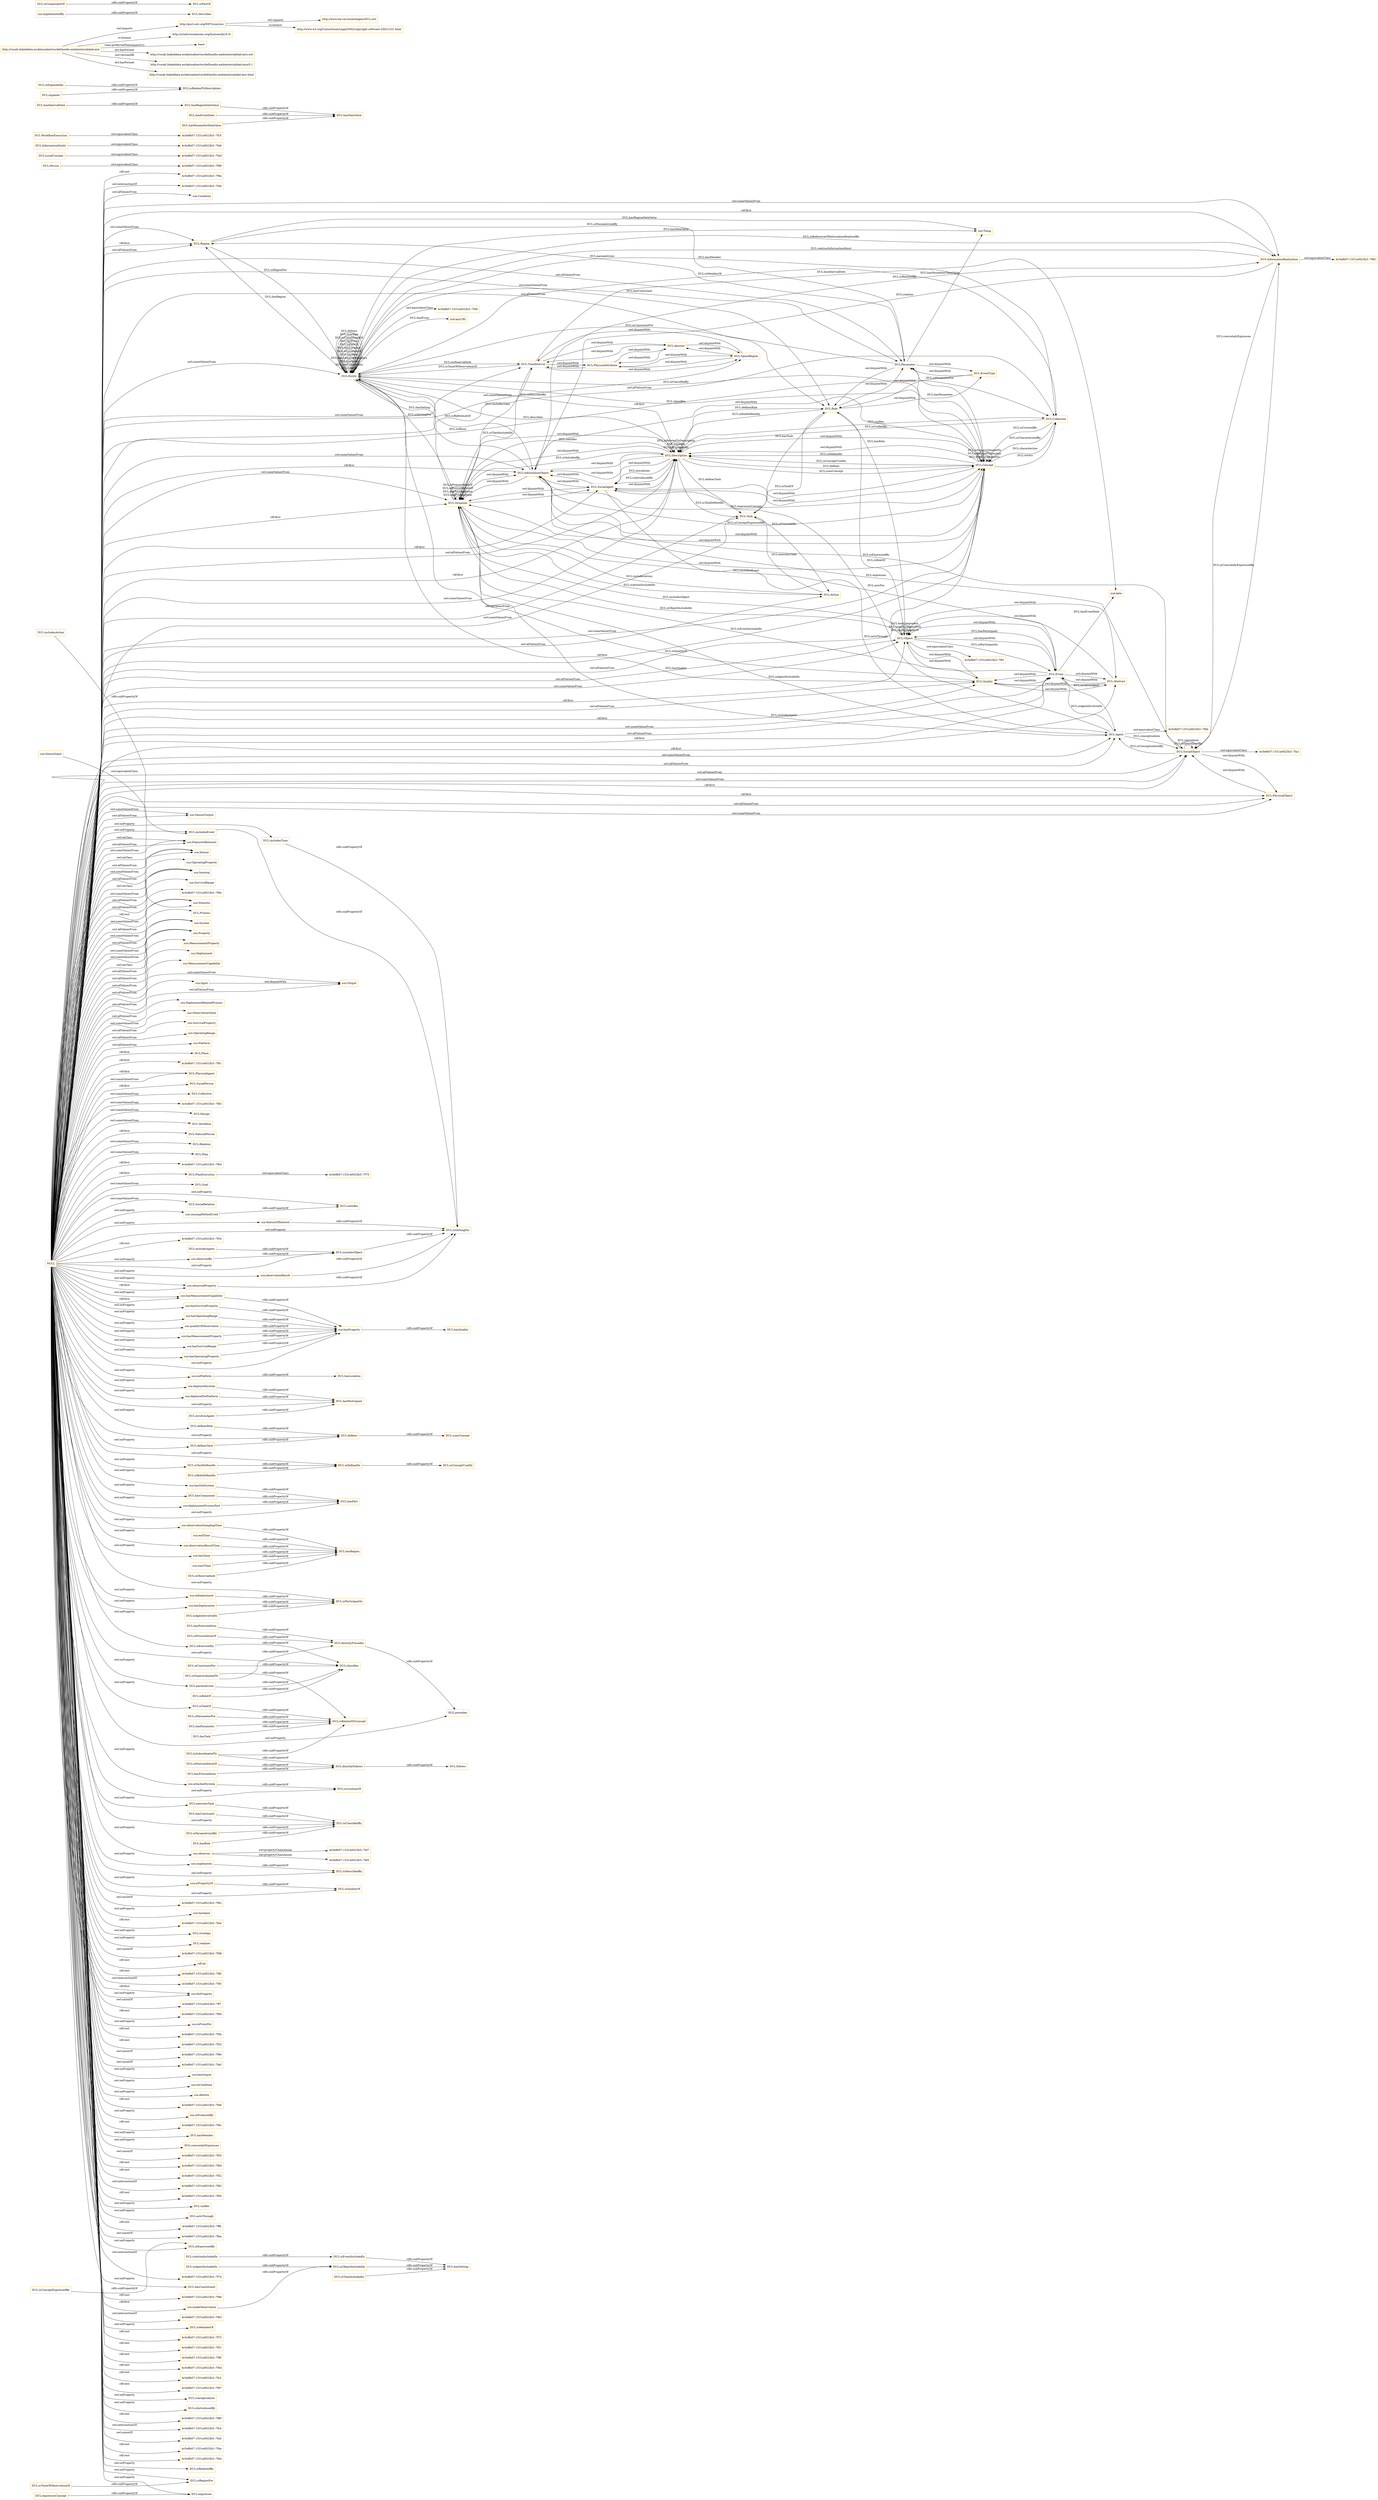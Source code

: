 digraph ar2dtool_diagram { 
rankdir=LR;
size="1501"
node [shape = rectangle, color="orange"]; "ssn:Condition" "DUL:Region" "DUL:Situation" "DUL:PhysicalObject" "ssn:SensorOutput" "DUL:Quality" "ssn:FeatureOfInterest" "ssn:Sensor" "DUL:InformationObject" "ssn:OperatingProperty" "DUL:Event" "ssn:Sensing" "DUL:Object" "ssn:SurvivalRange" "ssn:Stimulus" "DUL:Process" "ssn:System" "ssn:Property" "ssn:MeasurementProperty" "ssn:Deployment" "ssn:MeasurementCapability" "ssn:Input" "ssn:DeploymentRelatedProcess" "ssn:SensorInput" "ssn:ObservationValue" "ssn:SurvivalProperty" "ssn:OperatingRange" "ssn:Output" "ssn:Platform" "4c5e8b07:1531a0023b3:-7f75" "DUL:PhysicalAttribute" "DUL:Collection" "DUL:InformationRealization" "DUL:Person" "DUL:Entity" "DUL:Place" "4c5e8b07:1531a0023b3:-7f61" "4c5e8b07:1531a0023b3:-7f65" "DUL:Parameter" "4c5e8b07:1531a0023b3:-7fbb" "DUL:PhysicalAgent" "DUL:Abstract" "4c5e8b07:1531a0023b3:-7f4d" "DUL:Concept" "DUL:Agent" "DUL:SocialPerson" "DUL:Collective" "4c5e8b07:1531a0023b3:-7f83" "DUL:TimeInterval" "DUL:Design" "DUL:Workflow" "4c5e8b07:1531a0023b3:-7f56" "DUL:InformationEntity" "DUL:SocialObject" "DUL:LocalConcept" "DUL:NaturalPerson" "DUL:WorkflowExecution" "DUL:Role" "4c5e8b07:1531a0023b3:-7f99" "DUL:Action" "DUL:Description" "DUL:Relation" "DUL:Plan" "DUL:EventType" "4c5e8b07:1531a0023b3:-7f64" "DUL:PlanExecution" "4c5e8b07:1531a0023b3:-7fa6" "DUL:Goal" "DUL:SpaceRegion" "DUL:Amount" "DUL:Task" "4c5e8b07:1531a0023b3:-7fc5" "4c5e8b07:1531a0023b3:-7fa1" "4c5e8b07:1531a0023b3:-7f91" "DUL:SocialRelation" "DUL:SocialAgent" ; /*classes style*/
	"ssn:sensingMethodUsed" -> "DUL:satisfies" [ label = "rdfs:subPropertyOf" ];
	"DUL:hasIntervalDate" -> "DUL:hasRegionDataValue" [ label = "rdfs:subPropertyOf" ];
	"DUL:Abstract" -> "DUL:Object" [ label = "owl:disjointWith" ];
	"DUL:Abstract" -> "DUL:Event" [ label = "owl:disjointWith" ];
	"DUL:Abstract" -> "DUL:Quality" [ label = "owl:disjointWith" ];
	"DUL:Description" -> "DUL:Situation" [ label = "owl:disjointWith" ];
	"DUL:Description" -> "DUL:Concept" [ label = "owl:disjointWith" ];
	"DUL:Description" -> "DUL:SocialAgent" [ label = "owl:disjointWith" ];
	"DUL:Description" -> "DUL:InformationObject" [ label = "owl:disjointWith" ];
	"DUL:includesObject" -> "DUL:isSettingFor" [ label = "rdfs:subPropertyOf" ];
	"DUL:hasParameter" -> "DUL:isRelatedToConcept" [ label = "rdfs:subPropertyOf" ];
	"ssn:hasMeasurementCapability" -> "ssn:hasProperty" [ label = "rdfs:subPropertyOf" ];
	"DUL:SpaceRegion" -> "DUL:TimeInterval" [ label = "owl:disjointWith" ];
	"DUL:SpaceRegion" -> "DUL:Amount" [ label = "owl:disjointWith" ];
	"DUL:SpaceRegion" -> "DUL:PhysicalAttribute" [ label = "owl:disjointWith" ];
	"DUL:includesAction" -> "DUL:includesEvent" [ label = "rdfs:subPropertyOf" ];
	"DUL:hasPrecondition" -> "DUL:directlyFollows" [ label = "rdfs:subPropertyOf" ];
	"ssn:onPlatform" -> "DUL:hasLocation" [ label = "rdfs:subPropertyOf" ];
	"DUL:isPreconditionOf" -> "DUL:directlyPrecedes" [ label = "rdfs:subPropertyOf" ];
	"DUL:isTimeIncludedIn" -> "DUL:hasSetting" [ label = "rdfs:subPropertyOf" ];
	"ssn:observedBy" -> "DUL:includesObject" [ label = "rdfs:subPropertyOf" ];
	"ssn:Input" -> "ssn:Output" [ label = "owl:disjointWith" ];
	"ssn:deployedOnPlatform" -> "DUL:hasParticipant" [ label = "rdfs:subPropertyOf" ];
	"DUL:WorkflowExecution" -> "4c5e8b07:1531a0023b3:-7fc5" [ label = "owl:equivalentClass" ];
	"DUL:isActionIncludedIn" -> "DUL:isEventIncludedIn" [ label = "rdfs:subPropertyOf" ];
	"DUL:Parameter" -> "DUL:EventType" [ label = "owl:disjointWith" ];
	"DUL:Parameter" -> "DUL:Role" [ label = "owl:disjointWith" ];
	"ssn:observationResult" -> "DUL:isSettingFor" [ label = "rdfs:subPropertyOf" ];
	"DUL:isPostconditionOf" -> "DUL:directlyFollows" [ label = "rdfs:subPropertyOf" ];
	"DUL:definesTask" -> "DUL:defines" [ label = "rdfs:subPropertyOf" ];
	"DUL:isTaskDefinedIn" -> "DUL:isDefinedIn" [ label = "rdfs:subPropertyOf" ];
	"DUL:isExpandedIn" -> "DUL:isRelatedToDescription" [ label = "rdfs:subPropertyOf" ];
	"DUL:isSuperordinatedTo" -> "DUL:directlyPrecedes" [ label = "rdfs:subPropertyOf" ];
	"DUL:isSuperordinatedTo" -> "DUL:isRelatedToConcept" [ label = "rdfs:subPropertyOf" ];
	"ssn:hasSubSystem" -> "DUL:hasPart" [ label = "rdfs:subPropertyOf" ];
	"DUL:isTimeOfObservationOf" -> "DUL:isRegionFor" [ label = "rdfs:subPropertyOf" ];
	"ssn:observedProperty" -> "DUL:isSettingFor" [ label = "rdfs:subPropertyOf" ];
	"DUL:PhysicalObject" -> "DUL:SocialObject" [ label = "owl:disjointWith" ];
	"DUL:directlyFollows" -> "DUL:follows" [ label = "rdfs:subPropertyOf" ];
	"DUL:includesAgent" -> "DUL:includesObject" [ label = "rdfs:subPropertyOf" ];
	"http://vocab.linkeddata.es/datosabiertos/def/medio-ambiente/calidad-aire" -> "http://purl.oclc.org/NET/ssnx/ssn" [ label = "owl:imports" ];
	"http://vocab.linkeddata.es/datosabiertos/def/medio-ambiente/calidad-aire" -> "http://creativecommons.org/licenses/by/4.0/" [ label = "cc:license" ];
	"http://vocab.linkeddata.es/datosabiertos/def/medio-ambiente/calidad-aire" -> "base:" [ label = "vann:preferredNamespaceUri" ];
	"http://vocab.linkeddata.es/datosabiertos/def/medio-ambiente/calidad-aire" -> "http://vocab.linkeddata.es/datosabiertos/def/medio-ambiente/calidad-aire.owl" [ label = "dct:hasFormat" ];
	"http://vocab.linkeddata.es/datosabiertos/def/medio-ambiente/calidad-aire" -> "http://vocab.linkeddata.es/datosabiertos/def/medio-ambiente/calidad-aire/0.1" [ label = "owl:versionIRI" ];
	"http://vocab.linkeddata.es/datosabiertos/def/medio-ambiente/calidad-aire" -> "http://vocab.linkeddata.es/datosabiertos/def/medio-ambiente/calidad-aire.html" [ label = "dct:hasFormat" ];
	"ssn:observationSamplingTime" -> "DUL:hasRegion" [ label = "rdfs:subPropertyOf" ];
	"DUL:isObservableAt" -> "DUL:hasRegion" [ label = "rdfs:subPropertyOf" ];
	"DUL:EventType" -> "DUL:Role" [ label = "owl:disjointWith" ];
	"DUL:EventType" -> "DUL:Parameter" [ label = "owl:disjointWith" ];
	"ssn:endTime" -> "DUL:hasRegion" [ label = "rdfs:subPropertyOf" ];
	"DUL:Event" -> "DUL:Abstract" [ label = "owl:disjointWith" ];
	"DUL:Event" -> "DUL:Quality" [ label = "owl:disjointWith" ];
	"DUL:Event" -> "DUL:Object" [ label = "owl:disjointWith" ];
	"ssn:inDeployment" -> "DUL:isParticipantIn" [ label = "rdfs:subPropertyOf" ];
	"ssn:observationResultTime" -> "DUL:hasRegion" [ label = "rdfs:subPropertyOf" ];
	"ssn:hasDeployment" -> "DUL:isParticipantIn" [ label = "rdfs:subPropertyOf" ];
	"DUL:isEventIncludedIn" -> "DUL:hasSetting" [ label = "rdfs:subPropertyOf" ];
	"ssn:hasSurvivalProperty" -> "ssn:hasProperty" [ label = "rdfs:subPropertyOf" ];
	"DUL:Object" -> "DUL:Quality" [ label = "owl:disjointWith" ];
	"DUL:Object" -> "DUL:Abstract" [ label = "owl:disjointWith" ];
	"DUL:Object" -> "DUL:Event" [ label = "owl:disjointWith" ];
	"DUL:Object" -> "4c5e8b07:1531a0023b3:-7f91" [ label = "owl:equivalentClass" ];
	"DUL:hasComponent" -> "DUL:hasPart" [ label = "rdfs:subPropertyOf" ];
	"DUL:isConstraintFor" -> "DUL:classifies" [ label = "rdfs:subPropertyOf" ];
	"DUL:parametrizes" -> "DUL:classifies" [ label = "rdfs:subPropertyOf" ];
	"DUL:Quality" -> "DUL:Object" [ label = "owl:disjointWith" ];
	"DUL:Quality" -> "DUL:Event" [ label = "owl:disjointWith" ];
	"DUL:Quality" -> "DUL:Abstract" [ label = "owl:disjointWith" ];
	"DUL:isExecutedIn" -> "DUL:classifies" [ label = "rdfs:subPropertyOf" ];
	"ssn:hasOperatingRange" -> "ssn:hasProperty" [ label = "rdfs:subPropertyOf" ];
	"DUL:isObjectIncludedIn" -> "DUL:hasSetting" [ label = "rdfs:subPropertyOf" ];
	"DUL:isRoleDefinedIn" -> "DUL:isDefinedIn" [ label = "rdfs:subPropertyOf" ];
	"DUL:PhysicalAttribute" -> "DUL:Amount" [ label = "owl:disjointWith" ];
	"DUL:PhysicalAttribute" -> "DUL:TimeInterval" [ label = "owl:disjointWith" ];
	"DUL:PhysicalAttribute" -> "DUL:SpaceRegion" [ label = "owl:disjointWith" ];
	"DUL:hasEventDate" -> "DUL:hasDataValue" [ label = "rdfs:subPropertyOf" ];
	"DUL:Entity" -> "4c5e8b07:1531a0023b3:-7f56" [ label = "owl:equivalentClass" ];
	"ssn:deploymentProcessPart" -> "DUL:hasPart" [ label = "rdfs:subPropertyOf" ];
	"DUL:Role" -> "DUL:EventType" [ label = "owl:disjointWith" ];
	"DUL:Role" -> "DUL:Parameter" [ label = "owl:disjointWith" ];
	"DUL:hasParameterDataValue" -> "DUL:hasDataValue" [ label = "rdfs:subPropertyOf" ];
	"DUL:Amount" -> "DUL:TimeInterval" [ label = "owl:disjointWith" ];
	"DUL:Amount" -> "DUL:PhysicalAttribute" [ label = "owl:disjointWith" ];
	"DUL:Amount" -> "DUL:SpaceRegion" [ label = "owl:disjointWith" ];
	"DUL:InformationObject" -> "DUL:Situation" [ label = "owl:disjointWith" ];
	"DUL:InformationObject" -> "DUL:SocialAgent" [ label = "owl:disjointWith" ];
	"DUL:InformationObject" -> "DUL:Concept" [ label = "owl:disjointWith" ];
	"DUL:InformationObject" -> "DUL:Description" [ label = "owl:disjointWith" ];
	"DUL:expressesConcept" -> "DUL:expresses" [ label = "rdfs:subPropertyOf" ];
	"DUL:directlyPrecedes" -> "DUL:precedes" [ label = "rdfs:subPropertyOf" ];
	"DUL:Situation" -> "DUL:SocialAgent" [ label = "owl:disjointWith" ];
	"DUL:Situation" -> "DUL:Concept" [ label = "owl:disjointWith" ];
	"DUL:Situation" -> "DUL:InformationObject" [ label = "owl:disjointWith" ];
	"DUL:Situation" -> "DUL:Description" [ label = "owl:disjointWith" ];
	"ssn:attachedSystem" -> "DUL:isLocationOf" [ label = "rdfs:subPropertyOf" ];
	"ssn:qualityOfObservation" -> "ssn:hasProperty" [ label = "rdfs:subPropertyOf" ];
	"http://purl.oclc.org/NET/ssnx/ssn" -> "http://www.loa-cnr.it/ontologies/DUL.owl" [ label = "owl:imports" ];
	"http://purl.oclc.org/NET/ssnx/ssn" -> "http://www.w3.org/Consortium/Legal/2002/copyright-software-20021231.html" [ label = "cc:license" ];
	"ssn:implementedBy" -> "DUL:describes" [ label = "rdfs:subPropertyOf" ];
	"DUL:InformationEntity" -> "4c5e8b07:1531a0023b3:-7fa6" [ label = "owl:equivalentClass" ];
	"DUL:isAgentIncludedIn" -> "DUL:isObjectIncludedIn" [ label = "rdfs:subPropertyOf" ];
	"DUL:includesEvent" -> "DUL:isSettingFor" [ label = "rdfs:subPropertyOf" ];
	"DUL:PlanExecution" -> "4c5e8b07:1531a0023b3:-7f75" [ label = "owl:equivalentClass" ];
	"DUL:includesTime" -> "DUL:isSettingFor" [ label = "rdfs:subPropertyOf" ];
	"DUL:Concept" -> "DUL:Situation" [ label = "owl:disjointWith" ];
	"DUL:Concept" -> "DUL:InformationObject" [ label = "owl:disjointWith" ];
	"DUL:Concept" -> "DUL:SocialAgent" [ label = "owl:disjointWith" ];
	"DUL:Concept" -> "DUL:Description" [ label = "owl:disjointWith" ];
	"ssn:observes" -> "4c5e8b07:1531a0023b3:-7fd5" [ label = "owl:propertyChainAxiom" ];
	"ssn:observes" -> "4c5e8b07:1531a0023b3:-7fd7" [ label = "owl:propertyChainAxiom" ];
	"DUL:SocialAgent" -> "DUL:Situation" [ label = "owl:disjointWith" ];
	"DUL:SocialAgent" -> "DUL:Description" [ label = "owl:disjointWith" ];
	"DUL:SocialAgent" -> "DUL:Concept" [ label = "owl:disjointWith" ];
	"DUL:SocialAgent" -> "DUL:InformationObject" [ label = "owl:disjointWith" ];
	"DUL:isSubordinatedTo" -> "DUL:directlyFollows" [ label = "rdfs:subPropertyOf" ];
	"DUL:isSubordinatedTo" -> "DUL:isRelatedToConcept" [ label = "rdfs:subPropertyOf" ];
	"ssn:hasMeasurementProperty" -> "ssn:hasProperty" [ label = "rdfs:subPropertyOf" ];
	"ssn:SensorInput" -> "ssn:Stimulus" [ label = "owl:equivalentClass" ];
	"DUL:isDefinedIn" -> "DUL:isConceptUsedIn" [ label = "rdfs:subPropertyOf" ];
	"ssn:hasSurvivalRange" -> "ssn:hasProperty" [ label = "rdfs:subPropertyOf" ];
	"ssn:hasValue" -> "DUL:hasRegion" [ label = "rdfs:subPropertyOf" ];
	"ssn:featureOfInterest" -> "DUL:isSettingFor" [ label = "rdfs:subPropertyOf" ];
	"DUL:executesTask" -> "DUL:isClassifiedBy" [ label = "rdfs:subPropertyOf" ];
	"DUL:hasTask" -> "DUL:isRelatedToConcept" [ label = "rdfs:subPropertyOf" ];
	"DUL:TimeInterval" -> "DUL:Amount" [ label = "owl:disjointWith" ];
	"DUL:TimeInterval" -> "DUL:PhysicalAttribute" [ label = "owl:disjointWith" ];
	"DUL:TimeInterval" -> "DUL:SpaceRegion" [ label = "owl:disjointWith" ];
	"DUL:isParametrizedBy" -> "DUL:isClassifiedBy" [ label = "rdfs:subPropertyOf" ];
	"DUL:hasRegionDataValue" -> "DUL:hasDataValue" [ label = "rdfs:subPropertyOf" ];
	"ssn:hasProperty" -> "DUL:hasQuality" [ label = "rdfs:subPropertyOf" ];
	"ssn:startTime" -> "DUL:hasRegion" [ label = "rdfs:subPropertyOf" ];
	"DUL:hasRole" -> "DUL:isClassifiedBy" [ label = "rdfs:subPropertyOf" ];
	"DUL:LocalConcept" -> "4c5e8b07:1531a0023b3:-7f4d" [ label = "owl:equivalentClass" ];
	"DUL:isTaskOf" -> "DUL:isRelatedToConcept" [ label = "rdfs:subPropertyOf" ];
	"ssn:hasOperatingProperty" -> "ssn:hasProperty" [ label = "rdfs:subPropertyOf" ];
	"DUL:Person" -> "4c5e8b07:1531a0023b3:-7f99" [ label = "owl:equivalentClass" ];
	"DUL:definesRole" -> "DUL:defines" [ label = "rdfs:subPropertyOf" ];
	"DUL:isRoleOf" -> "DUL:classifies" [ label = "rdfs:subPropertyOf" ];
	"DUL:SocialObject" -> "4c5e8b07:1531a0023b3:-7fa1" [ label = "owl:equivalentClass" ];
	"DUL:SocialObject" -> "DUL:PhysicalObject" [ label = "owl:disjointWith" ];
	"ssn:implements" -> "DUL:isDescribedBy" [ label = "rdfs:subPropertyOf" ];
	"ssn:isPropertyOf" -> "DUL:isQualityOf" [ label = "rdfs:subPropertyOf" ];
	"DUL:defines" -> "DUL:usesConcept" [ label = "rdfs:subPropertyOf" ];
	"DUL:isComponentOf" -> "DUL:isPartOf" [ label = "rdfs:subPropertyOf" ];
	"NULL" -> "DUL:Agent" [ label = "owl:someValuesFrom" ];
	"NULL" -> "4c5e8b07:1531a0023b3:-7f62" [ label = "owl:unionOf" ];
	"NULL" -> "DUL:hasPart" [ label = "owl:onProperty" ];
	"NULL" -> "ssn:hasInput" [ label = "owl:onProperty" ];
	"NULL" -> "4c5e8b07:1531a0023b3:-7fa4" [ label = "rdf:rest" ];
	"NULL" -> "DUL:overlaps" [ label = "owl:onProperty" ];
	"NULL" -> "DUL:Event" [ label = "owl:someValuesFrom" ];
	"NULL" -> "ssn:hasSubSystem" [ label = "owl:onProperty" ];
	"NULL" -> "DUL:realizes" [ label = "owl:onProperty" ];
	"NULL" -> "4c5e8b07:1531a0023b3:-7f98" [ label = "owl:unionOf" ];
	"NULL" -> "DUL:Collection" [ label = "rdf:first" ];
	"NULL" -> "DUL:Concept" [ label = "owl:allValuesFrom" ];
	"NULL" -> "DUL:precedes" [ label = "owl:onProperty" ];
	"NULL" -> "DUL:Task" [ label = "owl:allValuesFrom" ];
	"NULL" -> "DUL:Description" [ label = "owl:someValuesFrom" ];
	"NULL" -> "rdf:nil" [ label = "rdf:rest" ];
	"NULL" -> "DUL:isParticipantIn" [ label = "owl:onProperty" ];
	"NULL" -> "ssn:inDeployment" [ label = "owl:onProperty" ];
	"NULL" -> "ssn:Input" [ label = "owl:allValuesFrom" ];
	"NULL" -> "ssn:FeatureOfInterest" [ label = "owl:someValuesFrom" ];
	"NULL" -> "DUL:SocialRelation" [ label = "owl:someValuesFrom" ];
	"NULL" -> "DUL:Relation" [ label = "owl:someValuesFrom" ];
	"NULL" -> "ssn:Sensing" [ label = "owl:allValuesFrom" ];
	"NULL" -> "4c5e8b07:1531a0023b3:-7f8f" [ label = "rdf:rest" ];
	"NULL" -> "4c5e8b07:1531a0023b3:-7f5f" [ label = "owl:intersectionOf" ];
	"NULL" -> "ssn:forProperty" [ label = "rdf:first" ];
	"NULL" -> "DUL:isLocationOf" [ label = "owl:onProperty" ];
	"NULL" -> "DUL:hasParticipant" [ label = "owl:onProperty" ];
	"NULL" -> "4c5e8b07:1531a0023b3:-7ff7" [ label = "owl:unionOf" ];
	"NULL" -> "DUL:isQualityOf" [ label = "owl:onProperty" ];
	"NULL" -> "ssn:hasProperty" [ label = "owl:onProperty" ];
	"NULL" -> "ssn:Sensing" [ label = "owl:onClass" ];
	"NULL" -> "4c5e8b07:1531a0023b3:-7f9d" [ label = "rdf:rest" ];
	"NULL" -> "ssn:Property" [ label = "owl:allValuesFrom" ];
	"NULL" -> "ssn:Stimulus" [ label = "owl:someValuesFrom" ];
	"NULL" -> "ssn:isProxyFor" [ label = "owl:onProperty" ];
	"NULL" -> "DUL:Description" [ label = "owl:allValuesFrom" ];
	"NULL" -> "4c5e8b07:1531a0023b3:-7f5b" [ label = "rdf:rest" ];
	"NULL" -> "ssn:sensingMethodUsed" [ label = "owl:onProperty" ];
	"NULL" -> "ssn:observationSamplingTime" [ label = "owl:onProperty" ];
	"NULL" -> "4c5e8b07:1531a0023b3:-7f53" [ label = "rdf:rest" ];
	"NULL" -> "DUL:Abstract" [ label = "rdf:first" ];
	"NULL" -> "DUL:InformationObject" [ label = "rdf:first" ];
	"NULL" -> "ssn:forProperty" [ label = "owl:onProperty" ];
	"NULL" -> "ssn:SensorOutput" [ label = "owl:allValuesFrom" ];
	"NULL" -> "DUL:Process" [ label = "owl:someValuesFrom" ];
	"NULL" -> "DUL:Object" [ label = "owl:allValuesFrom" ];
	"NULL" -> "4c5e8b07:1531a0023b3:-7f90" [ label = "owl:unionOf" ];
	"NULL" -> "ssn:FeatureOfInterest" [ label = "owl:onClass" ];
	"NULL" -> "4c5e8b07:1531a0023b3:-7fa0" [ label = "owl:unionOf" ];
	"NULL" -> "DUL:InformationObject" [ label = "owl:someValuesFrom" ];
	"NULL" -> "DUL:PlanExecution" [ label = "rdf:first" ];
	"NULL" -> "DUL:Concept" [ label = "owl:someValuesFrom" ];
	"NULL" -> "ssn:hasMeasurementProperty" [ label = "owl:onProperty" ];
	"NULL" -> "ssn:featureOfInterest" [ label = "owl:onProperty" ];
	"NULL" -> "ssn:Sensor" [ label = "owl:someValuesFrom" ];
	"NULL" -> "ssn:deployedSystem" [ label = "owl:onProperty" ];
	"NULL" -> "DUL:NaturalPerson" [ label = "rdf:first" ];
	"NULL" -> "ssn:observedProperty" [ label = "owl:onProperty" ];
	"NULL" -> "DUL:defines" [ label = "owl:onProperty" ];
	"NULL" -> "4c5e8b07:1531a0023b3:-7f83" [ label = "owl:someValuesFrom" ];
	"NULL" -> "4c5e8b07:1531a0023b3:-7f61" [ label = "rdf:first" ];
	"NULL" -> "DUL:Event" [ label = "owl:allValuesFrom" ];
	"NULL" -> "DUL:Event" [ label = "rdf:first" ];
	"NULL" -> "ssn:hasOperatingRange" [ label = "owl:onProperty" ];
	"NULL" -> "DUL:Object" [ label = "owl:someValuesFrom" ];
	"NULL" -> "DUL:Action" [ label = "owl:allValuesFrom" ];
	"NULL" -> "DUL:SpaceRegion" [ label = "owl:someValuesFrom" ];
	"NULL" -> "ssn:hasOutput" [ label = "owl:onProperty" ];
	"NULL" -> "ssn:inCondition" [ label = "owl:onProperty" ];
	"NULL" -> "DUL:Agent" [ label = "owl:allValuesFrom" ];
	"NULL" -> "ssn:detects" [ label = "owl:onProperty" ];
	"NULL" -> "DUL:includesEvent" [ label = "owl:onProperty" ];
	"NULL" -> "DUL:SocialObject" [ label = "owl:someValuesFrom" ];
	"NULL" -> "4c5e8b07:1531a0023b3:-7fd6" [ label = "rdf:rest" ];
	"NULL" -> "ssn:Property" [ label = "owl:someValuesFrom" ];
	"NULL" -> "ssn:isProducedBy" [ label = "owl:onProperty" ];
	"NULL" -> "ssn:implements" [ label = "owl:onProperty" ];
	"NULL" -> "ssn:hasOperatingProperty" [ label = "owl:onProperty" ];
	"NULL" -> "4c5e8b07:1531a0023b3:-7f9c" [ label = "rdf:rest" ];
	"NULL" -> "ssn:qualityOfObservation" [ label = "owl:onProperty" ];
	"NULL" -> "DUL:hasMember" [ label = "owl:onProperty" ];
	"NULL" -> "DUL:executesTask" [ label = "owl:onProperty" ];
	"NULL" -> "DUL:concretelyExpresses" [ label = "owl:onProperty" ];
	"NULL" -> "4c5e8b07:1531a0023b3:-7f55" [ label = "owl:unionOf" ];
	"NULL" -> "4c5e8b07:1531a0023b3:-7fb9" [ label = "rdf:rest" ];
	"NULL" -> "DUL:SocialAgent" [ label = "rdf:first" ];
	"NULL" -> "DUL:isRegionFor" [ label = "owl:onProperty" ];
	"NULL" -> "4c5e8b07:1531a0023b3:-7f52" [ label = "rdf:rest" ];
	"NULL" -> "DUL:isTaskDefinedIn" [ label = "owl:onProperty" ];
	"NULL" -> "DUL:expresses" [ label = "owl:onProperty" ];
	"NULL" -> "ssn:deploymentProcessPart" [ label = "owl:onProperty" ];
	"NULL" -> "DUL:Place" [ label = "rdf:first" ];
	"NULL" -> "ssn:deployedOnPlatform" [ label = "owl:onProperty" ];
	"NULL" -> "ssn:System" [ label = "owl:allValuesFrom" ];
	"NULL" -> "DUL:SocialPerson" [ label = "rdf:first" ];
	"NULL" -> "ssn:SurvivalRange" [ label = "owl:allValuesFrom" ];
	"NULL" -> "ssn:hasSurvivalRange" [ label = "owl:onProperty" ];
	"NULL" -> "ssn:Output" [ label = "owl:allValuesFrom" ];
	"NULL" -> "4c5e8b07:1531a0023b3:-7f82" [ label = "owl:intersectionOf" ];
	"NULL" -> "ssn:Platform" [ label = "owl:allValuesFrom" ];
	"NULL" -> "ssn:OperatingRange" [ label = "owl:allValuesFrom" ];
	"NULL" -> "DUL:classifies" [ label = "owl:onProperty" ];
	"NULL" -> "4c5e8b07:1531a0023b3:-7f60" [ label = "rdf:rest" ];
	"NULL" -> "ssn:hasMeasurementCapability" [ label = "owl:onProperty" ];
	"NULL" -> "DUL:definesRole" [ label = "owl:onProperty" ];
	"NULL" -> "ssn:MeasurementProperty" [ label = "owl:allValuesFrom" ];
	"NULL" -> "DUL:isExecutedIn" [ label = "owl:onProperty" ];
	"NULL" -> "ssn:observedBy" [ label = "owl:onProperty" ];
	"NULL" -> "DUL:SocialObject" [ label = "rdf:first" ];
	"NULL" -> "DUL:Plan" [ label = "owl:someValuesFrom" ];
	"NULL" -> "DUL:Description" [ label = "rdf:first" ];
	"NULL" -> "DUL:PhysicalObject" [ label = "owl:allValuesFrom" ];
	"NULL" -> "DUL:unifies" [ label = "owl:onProperty" ];
	"NULL" -> "DUL:Concept" [ label = "rdf:first" ];
	"NULL" -> "DUL:Region" [ label = "rdf:first" ];
	"NULL" -> "ssn:SensorOutput" [ label = "owl:someValuesFrom" ];
	"NULL" -> "DUL:actsThrough" [ label = "owl:onProperty" ];
	"NULL" -> "DUL:hasComponent" [ label = "owl:onProperty" ];
	"NULL" -> "DUL:Collective" [ label = "owl:someValuesFrom" ];
	"NULL" -> "4c5e8b07:1531a0023b3:-7ff6" [ label = "rdf:rest" ];
	"NULL" -> "4c5e8b07:1531a0023b3:-7fba" [ label = "owl:unionOf" ];
	"NULL" -> "4c5e8b07:1531a0023b3:-7f74" [ label = "owl:intersectionOf" ];
	"NULL" -> "ssn:observedProperty" [ label = "rdf:first" ];
	"NULL" -> "DUL:hasConstituent" [ label = "owl:onProperty" ];
	"NULL" -> "DUL:Workflow" [ label = "owl:someValuesFrom" ];
	"NULL" -> "ssn:observationResultTime" [ label = "owl:onProperty" ];
	"NULL" -> "DUL:isClassifiedBy" [ label = "owl:onProperty" ];
	"NULL" -> "DUL:Quality" [ label = "rdf:first" ];
	"NULL" -> "4c5e8b07:1531a0023b3:-7f9b" [ label = "rdf:rest" ];
	"NULL" -> "ssn:madeObservation" [ label = "rdf:first" ];
	"NULL" -> "4c5e8b07:1531a0023b3:-7f63" [ label = "owl:intersectionOf" ];
	"NULL" -> "ssn:onPlatform" [ label = "owl:onProperty" ];
	"NULL" -> "ssn:Deployment" [ label = "owl:allValuesFrom" ];
	"NULL" -> "DUL:Situation" [ label = "owl:someValuesFrom" ];
	"NULL" -> "DUL:isMemberOf" [ label = "owl:onProperty" ];
	"NULL" -> "ssn:hasDeployment" [ label = "owl:onProperty" ];
	"NULL" -> "DUL:Role" [ label = "owl:someValuesFrom" ];
	"NULL" -> "4c5e8b07:1531a0023b3:-7f72" [ label = "rdf:rest" ];
	"NULL" -> "DUL:Collection" [ label = "owl:allValuesFrom" ];
	"NULL" -> "4c5e8b07:1531a0023b3:-7f51" [ label = "rdf:rest" ];
	"NULL" -> "4c5e8b07:1531a0023b3:-7f9f" [ label = "rdf:rest" ];
	"NULL" -> "ssn:Output" [ label = "owl:someValuesFrom" ];
	"NULL" -> "DUL:InformationRealization" [ label = "owl:someValuesFrom" ];
	"NULL" -> "ssn:hasMeasurementCapability" [ label = "rdf:first" ];
	"NULL" -> "DUL:parametrizes" [ label = "owl:onProperty" ];
	"NULL" -> "4c5e8b07:1531a0023b3:-7f5d" [ label = "rdf:rest" ];
	"NULL" -> "4c5e8b07:1531a0023b3:-7fc2" [ label = "rdf:rest" ];
	"NULL" -> "4c5e8b07:1531a0023b3:-7f97" [ label = "rdf:rest" ];
	"NULL" -> "DUL:conceptualizes" [ label = "owl:onProperty" ];
	"NULL" -> "DUL:definesTask" [ label = "owl:onProperty" ];
	"NULL" -> "DUL:PhysicalObject" [ label = "owl:someValuesFrom" ];
	"NULL" -> "DUL:PhysicalObject" [ label = "rdf:first" ];
	"NULL" -> "ssn:Stimulus" [ label = "owl:allValuesFrom" ];
	"NULL" -> "DUL:isDescribedBy" [ label = "owl:onProperty" ];
	"NULL" -> "ssn:Condition" [ label = "owl:allValuesFrom" ];
	"NULL" -> "DUL:isIntroducedBy" [ label = "owl:onProperty" ];
	"NULL" -> "DUL:InformationRealization" [ label = "rdf:first" ];
	"NULL" -> "DUL:Entity" [ label = "owl:someValuesFrom" ];
	"NULL" -> "ssn:SurvivalProperty" [ label = "owl:allValuesFrom" ];
	"NULL" -> "DUL:Region" [ label = "owl:allValuesFrom" ];
	"NULL" -> "DUL:isTaskOf" [ label = "owl:onProperty" ];
	"NULL" -> "ssn:attachedSystem" [ label = "owl:onProperty" ];
	"NULL" -> "ssn:FeatureOfInterest" [ label = "owl:allValuesFrom" ];
	"NULL" -> "ssn:hasSurvivalProperty" [ label = "owl:onProperty" ];
	"NULL" -> "4c5e8b07:1531a0023b3:-7f80" [ label = "rdf:rest" ];
	"NULL" -> "ssn:Property" [ label = "owl:onClass" ];
	"NULL" -> "ssn:DeploymentRelatedProcess" [ label = "owl:allValuesFrom" ];
	"NULL" -> "4c5e8b07:1531a0023b3:-7fc4" [ label = "owl:intersectionOf" ];
	"NULL" -> "ssn:observationResult" [ label = "owl:onProperty" ];
	"NULL" -> "ssn:observes" [ label = "owl:onProperty" ];
	"NULL" -> "4c5e8b07:1531a0023b3:-7fa5" [ label = "owl:unionOf" ];
	"NULL" -> "4c5e8b07:1531a0023b3:-7f4a" [ label = "rdf:rest" ];
	"NULL" -> "ssn:Sensor" [ label = "owl:onClass" ];
	"NULL" -> "DUL:Design" [ label = "owl:someValuesFrom" ];
	"NULL" -> "4c5e8b07:1531a0023b3:-7fd4" [ label = "rdf:rest" ];
	"NULL" -> "DUL:isRealizedBy" [ label = "owl:onProperty" ];
	"NULL" -> "DUL:Situation" [ label = "rdf:first" ];
	"NULL" -> "DUL:Quality" [ label = "owl:allValuesFrom" ];
	"NULL" -> "4c5e8b07:1531a0023b3:-7f64" [ label = "rdf:first" ];
	"NULL" -> "ssn:OperatingProperty" [ label = "owl:allValuesFrom" ];
	"NULL" -> "ssn:isPropertyOf" [ label = "owl:onProperty" ];
	"NULL" -> "DUL:isSettingFor" [ label = "owl:onProperty" ];
	"NULL" -> "ssn:hasValue" [ label = "owl:onProperty" ];
	"NULL" -> "ssn:ObservationValue" [ label = "owl:someValuesFrom" ];
	"NULL" -> "DUL:satisfies" [ label = "owl:onProperty" ];
	"NULL" -> "4c5e8b07:1531a0023b3:-7f9a" [ label = "rdf:rest" ];
	"NULL" -> "DUL:includesObject" [ label = "owl:onProperty" ];
	"NULL" -> "DUL:Role" [ label = "owl:allValuesFrom" ];
	"NULL" -> "DUL:PhysicalAgent" [ label = "rdf:first" ];
	"NULL" -> "DUL:PhysicalAgent" [ label = "owl:someValuesFrom" ];
	"NULL" -> "DUL:isExpressedBy" [ label = "owl:onProperty" ];
	"NULL" -> "4c5e8b07:1531a0023b3:-7f4b" [ label = "owl:intersectionOf" ];
	"NULL" -> "DUL:Parameter" [ label = "owl:allValuesFrom" ];
	"NULL" -> "4c5e8b07:1531a0023b3:-7f9e" [ label = "rdf:rest" ];
	"NULL" -> "DUL:Goal" [ label = "owl:someValuesFrom" ];
	"NULL" -> "DUL:TimeInterval" [ label = "owl:someValuesFrom" ];
	"NULL" -> "ssn:MeasurementCapability" [ label = "owl:allValuesFrom" ];
	"NULL" -> "ssn:System" [ label = "owl:someValuesFrom" ];
	"NULL" -> "DUL:includesTime" [ label = "owl:onProperty" ];
	"NULL" -> "ssn:Sensor" [ label = "owl:allValuesFrom" ];
	"NULL" -> "ssn:Sensing" [ label = "owl:someValuesFrom" ];
	"NULL" -> "DUL:Object" [ label = "rdf:first" ];
	"NULL" -> "DUL:isDefinedIn" [ label = "owl:onProperty" ];
	"NULL" -> "4c5e8b07:1531a0023b3:-7f54" [ label = "rdf:rest" ];
	"NULL" -> "DUL:Region" [ label = "owl:someValuesFrom" ];
	"NULL" -> "DUL:SocialObject" [ label = "owl:allValuesFrom" ];
	"NULL" -> "DUL:Task" [ label = "owl:someValuesFrom" ];
	"DUL:expands" -> "DUL:isRelatedToDescription" [ label = "rdfs:subPropertyOf" ];
	"DUL:isConceptExpressedBy" -> "DUL:isExpressedBy" [ label = "rdfs:subPropertyOf" ];
	"DUL:hasPostcondition" -> "DUL:directlyPrecedes" [ label = "rdfs:subPropertyOf" ];
	"DUL:InformationRealization" -> "4c5e8b07:1531a0023b3:-7f65" [ label = "owl:equivalentClass" ];
	"DUL:isParameterFor" -> "DUL:isRelatedToConcept" [ label = "rdfs:subPropertyOf" ];
	"DUL:isAgentInvolvedIn" -> "DUL:isParticipantIn" [ label = "rdfs:subPropertyOf" ];
	"DUL:hasConstraint" -> "DUL:isClassifiedBy" [ label = "rdfs:subPropertyOf" ];
	"DUL:Agent" -> "4c5e8b07:1531a0023b3:-7fbb" [ label = "owl:equivalentClass" ];
	"ssn:madeObservation" -> "DUL:isObjectIncludedIn" [ label = "rdfs:subPropertyOf" ];
	"ssn:deployedSystem" -> "DUL:hasParticipant" [ label = "rdfs:subPropertyOf" ];
	"DUL:involvesAgent" -> "DUL:hasParticipant" [ label = "rdfs:subPropertyOf" ];
	"DUL:Description" -> "DUL:Entity" [ label = "DUL:describes" ];
	"DUL:Concept" -> "DUL:Description" [ label = "DUL:isDefinedIn" ];
	"DUL:Concept" -> "DUL:Description" [ label = "DUL:isConceptUsedIn" ];
	"DUL:InformationRealization" -> "DUL:SocialObject" [ label = "DUL:concretelyExpresses" ];
	"DUL:Description" -> "DUL:Task" [ label = "DUL:definesTask" ];
	"DUL:SocialAgent" -> "DUL:Agent" [ label = "DUL:actsThrough" ];
	"DUL:Event" -> "DUL:Object" [ label = "DUL:hasParticipant" ];
	"DUL:Situation" -> "DUL:TimeInterval" [ label = "DUL:includesTime" ];
	"DUL:Event" -> "DUL:Agent" [ label = "DUL:involvesAgent" ];
	"DUL:Collection" -> "DUL:Concept" [ label = "DUL:isCoveredBy" ];
	"DUL:Entity" -> "owl:Thing" [ label = "DUL:hasDataValue" ];
	"DUL:Entity" -> "DUL:Entity" [ label = "DUL:nearTo" ];
	"DUL:Situation" -> "DUL:Situation" [ label = "DUL:hasPrecondition" ];
	"DUL:Entity" -> "xsd:anyURI" [ label = "DUL:hasProxy" ];
	"DUL:Event" -> "xsd:date" [ label = "DUL:hasEventDate" ];
	"DUL:Situation" -> "DUL:Situation" [ label = "DUL:hasPostcondition" ];
	"DUL:Quality" -> "DUL:Entity" [ label = "DUL:isQualityOf" ];
	"DUL:Entity" -> "DUL:Entity" [ label = "DUL:hasConstituent" ];
	"DUL:Description" -> "DUL:Concept" [ label = "DUL:defines" ];
	"DUL:Entity" -> "DUL:Entity" [ label = "DUL:precedes" ];
	"DUL:Agent" -> "DUL:SocialObject" [ label = "DUL:conceptualizes" ];
	"DUL:InformationRealization" -> "DUL:InformationObject" [ label = "DUL:realizes" ];
	"DUL:Description" -> "DUL:Description" [ label = "DUL:isExpandedIn" ];
	"DUL:Situation" -> "DUL:Situation" [ label = "DUL:isPostconditionOf" ];
	"DUL:Object" -> "DUL:Object" [ label = "DUL:isComponentOf" ];
	"DUL:Entity" -> "DUL:Region" [ label = "DUL:hasRegion" ];
	"DUL:Entity" -> "DUL:Entity" [ label = "DUL:hasCommonBoundary" ];
	"DUL:Entity" -> "DUL:InformationObject" [ label = "DUL:isReferenceOf" ];
	"DUL:Role" -> "DUL:Task" [ label = "DUL:hasTask" ];
	"DUL:Collection" -> "DUL:Description" [ label = "DUL:isUnifiedBy" ];
	"DUL:Entity" -> "DUL:Entity" [ label = "DUL:hasPart" ];
	"DUL:SocialObject" -> "DUL:InformationObject" [ label = "DUL:isExpressedBy" ];
	"DUL:Task" -> "DUL:Description" [ label = "DUL:isTaskDefinedIn" ];
	"DUL:Situation" -> "DUL:Description" [ label = "DUL:satisfies" ];
	"DUL:Object" -> "DUL:Object" [ label = "DUL:coparticipatesWith" ];
	"DUL:Situation" -> "DUL:Situation" [ label = "DUL:isPreconditionOf" ];
	"DUL:SocialObject" -> "DUL:SocialObject" [ label = "DUL:isSpecializedBy" ];
	"DUL:Entity" -> "DUL:Entity" [ label = "DUL:isLocationOf" ];
	"DUL:Concept" -> "DUL:Collection" [ label = "DUL:covers" ];
	"DUL:SocialObject" -> "DUL:InformationRealization" [ label = "DUL:isConcretelyExpressedBy" ];
	"DUL:Entity" -> "DUL:Entity" [ label = "DUL:hasLocation" ];
	"DUL:Description" -> "DUL:Role" [ label = "DUL:definesRole" ];
	"DUL:TimeInterval" -> "xsd:date" [ label = "DUL:hasIntervalDate" ];
	"DUL:Role" -> "DUL:Object" [ label = "DUL:isRoleOf" ];
	"DUL:Situation" -> "DUL:Action" [ label = "DUL:includesAction" ];
	"DUL:Object" -> "DUL:Situation" [ label = "DUL:isObjectIncludedIn" ];
	"DUL:Description" -> "DUL:Concept" [ label = "DUL:usesConcept" ];
	"DUL:Agent" -> "DUL:Situation" [ label = "DUL:isAgentIncludedIn" ];
	"DUL:Description" -> "DUL:SocialAgent" [ label = "DUL:introduces" ];
	"DUL:Role" -> "DUL:Description" [ label = "DUL:isRoleDefinedIn" ];
	"DUL:Entity" -> "DUL:Collection" [ label = "DUL:isMemberOf" ];
	"DUL:Object" -> "DUL:Role" [ label = "DUL:hasRole" ];
	"DUL:Description" -> "DUL:Description" [ label = "DUL:expands" ];
	"DUL:Task" -> "DUL:Action" [ label = "DUL:isExecutedIn" ];
	"DUL:Situation" -> "DUL:Entity" [ label = "DUL:isSettingFor" ];
	"DUL:Collection" -> "DUL:Concept" [ label = "DUL:isCharacterizedBy" ];
	"DUL:Description" -> "DUL:Situation" [ label = "DUL:isSatisfiedBy" ];
	"DUL:InformationObject" -> "DUL:SocialObject" [ label = "DUL:expresses" ];
	"DUL:Situation" -> "DUL:Object" [ label = "DUL:includesObject" ];
	"DUL:Entity" -> "DUL:InformationRealization" [ label = "DUL:isReferenceOfInformationRealizedBy" ];
	"DUL:Action" -> "DUL:Task" [ label = "DUL:executesTask" ];
	"DUL:InformationRealization" -> "DUL:Entity" [ label = "DUL:realizesInformationAbout" ];
	"DUL:Entity" -> "DUL:Entity" [ label = "DUL:isPartOf" ];
	"DUL:Description" -> "DUL:Collection" [ label = "DUL:unifies" ];
	"DUL:Object" -> "DUL:Event" [ label = "DUL:isParticipantIn" ];
	"DUL:Region" -> "owl:Thing" [ label = "DUL:hasRegionDataValue" ];
	"DUL:Object" -> "DUL:Object" [ label = "DUL:hasComponent" ];
	"DUL:TimeInterval" -> "DUL:Situation" [ label = "DUL:isTimeIncludedIn" ];
	"DUL:InformationObject" -> "DUL:Concept" [ label = "DUL:expressesConcept" ];
	"DUL:Entity" -> "DUL:Situation" [ label = "DUL:hasSetting" ];
	"DUL:Description" -> "DUL:Description" [ label = "DUL:isRelatedToDescription" ];
	"DUL:Entity" -> "DUL:Entity" [ label = "DUL:farFrom" ];
	"DUL:Situation" -> "DUL:Agent" [ label = "DUL:includesAgent" ];
	"DUL:Parameter" -> "owl:Thing" [ label = "DUL:hasParameterDataValue" ];
	"DUL:Agent" -> "DUL:SocialAgent" [ label = "DUL:actsFor" ];
	"DUL:Situation" -> "DUL:Event" [ label = "DUL:includesEvent" ];
	"DUL:Agent" -> "DUL:Event" [ label = "DUL:isAgentInvolvedIn" ];
	"DUL:Entity" -> "DUL:Entity" [ label = "DUL:isConstituentOf" ];
	"DUL:Entity" -> "DUL:Entity" [ label = "DUL:overlaps" ];
	"DUL:SocialAgent" -> "DUL:Description" [ label = "DUL:isIntroducedBy" ];
	"DUL:Concept" -> "DUL:Concept" [ label = "DUL:isSubordinatedTo" ];
	"DUL:Concept" -> "DUL:Concept" [ label = "DUL:isRelatedToConcept" ];
	"DUL:TimeInterval" -> "DUL:Entity" [ label = "DUL:isTimeOfObservationOf" ];
	"DUL:Parameter" -> "DUL:Entity" [ label = "DUL:isConstraintFor" ];
	"DUL:Entity" -> "DUL:Description" [ label = "DUL:isDescribedBy" ];
	"DUL:Concept" -> "DUL:InformationObject" [ label = "DUL:isConceptExpressedBy" ];
	"DUL:Concept" -> "DUL:Collection" [ label = "DUL:characterizes" ];
	"DUL:Concept" -> "DUL:Entity" [ label = "DUL:classifies" ];
	"DUL:Parameter" -> "DUL:Region" [ label = "DUL:parametrizes" ];
	"DUL:InformationObject" -> "DUL:InformationRealization" [ label = "DUL:isRealizedBy" ];
	"DUL:SocialObject" -> "DUL:SocialObject" [ label = "DUL:specializes" ];
	"DUL:Concept" -> "DUL:Parameter" [ label = "DUL:hasParameter" ];
	"DUL:Parameter" -> "DUL:Concept" [ label = "DUL:isParameterFor" ];
	"DUL:Concept" -> "DUL:Concept" [ label = "DUL:isSuperordinatedTo" ];
	"DUL:SocialObject" -> "DUL:Agent" [ label = "DUL:isConceptualizedBy" ];
	"DUL:InformationObject" -> "DUL:Entity" [ label = "DUL:isAbout" ];
	"DUL:Collection" -> "DUL:Entity" [ label = "DUL:hasMember" ];
	"DUL:Region" -> "DUL:Entity" [ label = "DUL:isRegionFor" ];
	"DUL:Entity" -> "DUL:Parameter" [ label = "DUL:hasConstraint" ];
	"DUL:Region" -> "DUL:Parameter" [ label = "DUL:isParametrizedBy" ];
	"DUL:Entity" -> "DUL:Entity" [ label = "DUL:follows" ];
	"DUL:Action" -> "DUL:Situation" [ label = "DUL:isActionIncludedIn" ];
	"DUL:Task" -> "DUL:Role" [ label = "DUL:isTaskOf" ];
	"DUL:Entity" -> "DUL:TimeInterval" [ label = "DUL:isObservableAt" ];
	"DUL:Entity" -> "DUL:Concept" [ label = "DUL:isClassifiedBy" ];
	"DUL:Entity" -> "DUL:Quality" [ label = "DUL:hasQuality" ];
	"DUL:Event" -> "DUL:Situation" [ label = "DUL:isEventIncludedIn" ];

}
